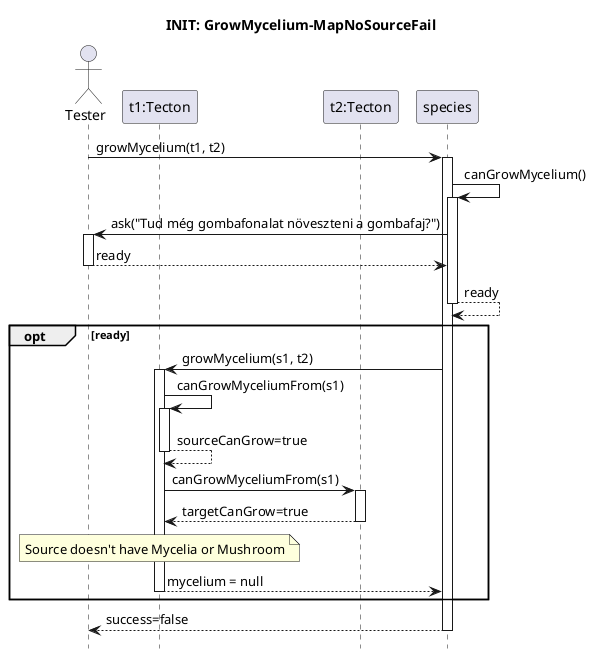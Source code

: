 @startuml grow-mycelium-success
hide footbox

title INIT: GrowMycelium-MapNoSourceFail

actor Tester
participant "t1:Tecton" as source
participant "t2:Tecton" as target

Tester -> species : growMycelium(t1, t2)
activate species

species -> species : canGrowMycelium()
activate species

Tester <- species : ask("Tud még gombafonalat növeszteni a gombafaj?")
activate Tester
return ready

return ready

opt ready

    species -> source : growMycelium(s1, t2)
    activate source
        source -> source : canGrowMyceliumFrom(s1)
        activate source
        return sourceCanGrow=true

        source -> target : canGrowMyceliumFrom(s1)
        activate target
        return targetCanGrow=true

        note over source: Source doesn't have Mycelia or Mushroom
    return mycelium = null
end
return success=false
@enduml